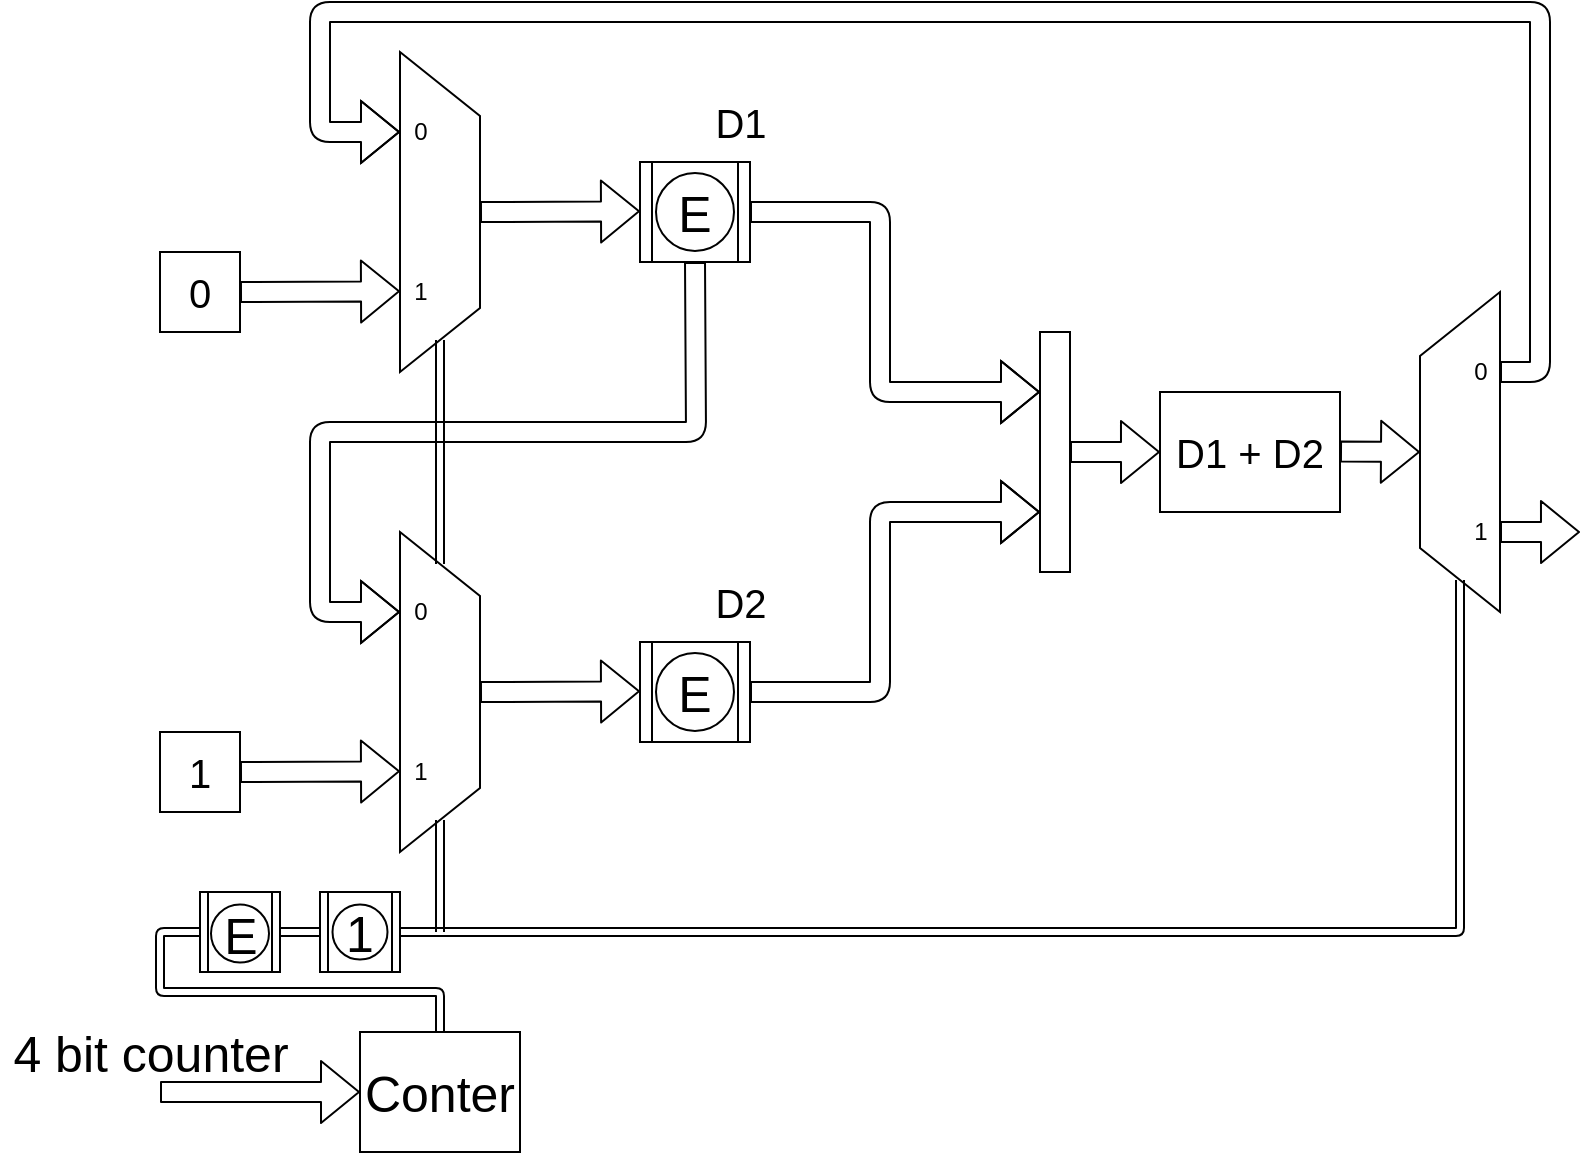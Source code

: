 <mxfile version="13.0.8" type="github">
  <diagram id="fY0UZV4uq_SsJCc8fmkN" name="Page-1">
    <mxGraphModel dx="1185" dy="607" grid="0" gridSize="10" guides="1" tooltips="1" connect="1" arrows="1" fold="1" page="1" pageScale="1" pageWidth="850" pageHeight="1100" math="0" shadow="0">
      <root>
        <mxCell id="0" />
        <mxCell id="1" parent="0" />
        <mxCell id="8qlsIKN1Z4obL5L-YZPS-1" value="" style="shape=trapezoid;perimeter=trapezoidPerimeter;whiteSpace=wrap;html=1;direction=south;" parent="1" vertex="1">
          <mxGeometry x="200" y="120" width="40" height="160" as="geometry" />
        </mxCell>
        <mxCell id="8qlsIKN1Z4obL5L-YZPS-2" value="0" style="text;html=1;align=center;verticalAlign=middle;resizable=0;points=[];autosize=1;" parent="1" vertex="1">
          <mxGeometry x="200" y="150" width="20" height="20" as="geometry" />
        </mxCell>
        <mxCell id="8qlsIKN1Z4obL5L-YZPS-3" value="1" style="text;html=1;align=center;verticalAlign=middle;resizable=0;points=[];autosize=1;" parent="1" vertex="1">
          <mxGeometry x="200" y="230" width="20" height="20" as="geometry" />
        </mxCell>
        <mxCell id="8qlsIKN1Z4obL5L-YZPS-4" value="" style="shape=trapezoid;perimeter=trapezoidPerimeter;whiteSpace=wrap;html=1;direction=south;" parent="1" vertex="1">
          <mxGeometry x="200" y="360" width="40" height="160" as="geometry" />
        </mxCell>
        <mxCell id="8qlsIKN1Z4obL5L-YZPS-5" value="0" style="text;html=1;align=center;verticalAlign=middle;resizable=0;points=[];autosize=1;" parent="1" vertex="1">
          <mxGeometry x="200" y="390" width="20" height="20" as="geometry" />
        </mxCell>
        <mxCell id="8qlsIKN1Z4obL5L-YZPS-6" value="1" style="text;html=1;align=center;verticalAlign=middle;resizable=0;points=[];autosize=1;" parent="1" vertex="1">
          <mxGeometry x="200" y="470" width="20" height="20" as="geometry" />
        </mxCell>
        <mxCell id="8qlsIKN1Z4obL5L-YZPS-7" value="" style="shape=process;whiteSpace=wrap;html=1;backgroundOutline=1;" parent="1" vertex="1">
          <mxGeometry x="320" y="415" width="55" height="50" as="geometry" />
        </mxCell>
        <mxCell id="8qlsIKN1Z4obL5L-YZPS-8" value="" style="shape=process;whiteSpace=wrap;html=1;backgroundOutline=1;" parent="1" vertex="1">
          <mxGeometry x="320" y="175" width="55" height="50" as="geometry" />
        </mxCell>
        <mxCell id="8qlsIKN1Z4obL5L-YZPS-13" value="" style="shape=flexArrow;endArrow=classic;html=1;exitX=0.5;exitY=0;exitDx=0;exitDy=0;" parent="1" source="8qlsIKN1Z4obL5L-YZPS-1" edge="1">
          <mxGeometry width="50" height="50" relative="1" as="geometry">
            <mxPoint x="260" y="199.66" as="sourcePoint" />
            <mxPoint x="320" y="199.66" as="targetPoint" />
          </mxGeometry>
        </mxCell>
        <mxCell id="8qlsIKN1Z4obL5L-YZPS-14" value="" style="shape=flexArrow;endArrow=classic;html=1;exitX=0.5;exitY=0;exitDx=0;exitDy=0;" parent="1" edge="1">
          <mxGeometry width="50" height="50" relative="1" as="geometry">
            <mxPoint x="240" y="440" as="sourcePoint" />
            <mxPoint x="320" y="439.66" as="targetPoint" />
          </mxGeometry>
        </mxCell>
        <mxCell id="8qlsIKN1Z4obL5L-YZPS-15" value="" style="shape=flexArrow;endArrow=classic;html=1;exitX=0.5;exitY=0;exitDx=0;exitDy=0;" parent="1" edge="1">
          <mxGeometry width="50" height="50" relative="1" as="geometry">
            <mxPoint x="120" y="480.0" as="sourcePoint" />
            <mxPoint x="200" y="479.66" as="targetPoint" />
          </mxGeometry>
        </mxCell>
        <mxCell id="8qlsIKN1Z4obL5L-YZPS-16" value="" style="shape=flexArrow;endArrow=classic;html=1;exitX=0.5;exitY=0;exitDx=0;exitDy=0;" parent="1" edge="1">
          <mxGeometry width="50" height="50" relative="1" as="geometry">
            <mxPoint x="120" y="240.0" as="sourcePoint" />
            <mxPoint x="200" y="239.66" as="targetPoint" />
          </mxGeometry>
        </mxCell>
        <mxCell id="8qlsIKN1Z4obL5L-YZPS-17" value="1" style="whiteSpace=wrap;html=1;aspect=fixed;fontSize=20;" parent="1" vertex="1">
          <mxGeometry x="80" y="460" width="40" height="40" as="geometry" />
        </mxCell>
        <mxCell id="8qlsIKN1Z4obL5L-YZPS-18" value="0" style="whiteSpace=wrap;html=1;aspect=fixed;fontSize=20;" parent="1" vertex="1">
          <mxGeometry x="80" y="220" width="40" height="40" as="geometry" />
        </mxCell>
        <mxCell id="8qlsIKN1Z4obL5L-YZPS-21" value="" style="rounded=0;whiteSpace=wrap;html=1;fontSize=25;direction=south;" parent="1" vertex="1">
          <mxGeometry x="520" y="260" width="15" height="120" as="geometry" />
        </mxCell>
        <mxCell id="8qlsIKN1Z4obL5L-YZPS-22" value="" style="shape=flexArrow;endArrow=classic;html=1;exitX=0.5;exitY=0;exitDx=0;exitDy=0;entryX=0.25;entryY=1;entryDx=0;entryDy=0;" parent="1" target="8qlsIKN1Z4obL5L-YZPS-21" edge="1">
          <mxGeometry width="50" height="50" relative="1" as="geometry">
            <mxPoint x="375" y="200.05" as="sourcePoint" />
            <mxPoint x="455" y="199.71" as="targetPoint" />
            <Array as="points">
              <mxPoint x="440" y="200" />
              <mxPoint x="440" y="290" />
            </Array>
          </mxGeometry>
        </mxCell>
        <mxCell id="8qlsIKN1Z4obL5L-YZPS-23" value="" style="shape=flexArrow;endArrow=classic;html=1;exitX=0.5;exitY=0;exitDx=0;exitDy=0;entryX=0.75;entryY=1;entryDx=0;entryDy=0;" parent="1" target="8qlsIKN1Z4obL5L-YZPS-21" edge="1">
          <mxGeometry width="50" height="50" relative="1" as="geometry">
            <mxPoint x="375" y="440.05" as="sourcePoint" />
            <mxPoint x="455" y="439.71" as="targetPoint" />
            <Array as="points">
              <mxPoint x="440" y="440" />
              <mxPoint x="440" y="350" />
            </Array>
          </mxGeometry>
        </mxCell>
        <mxCell id="8qlsIKN1Z4obL5L-YZPS-24" value="" style="shape=flexArrow;endArrow=classic;html=1;exitX=0.5;exitY=0;exitDx=0;exitDy=0;" parent="1" edge="1">
          <mxGeometry width="50" height="50" relative="1" as="geometry">
            <mxPoint x="535" y="320.05" as="sourcePoint" />
            <mxPoint x="580" y="320" as="targetPoint" />
          </mxGeometry>
        </mxCell>
        <mxCell id="8qlsIKN1Z4obL5L-YZPS-25" value="" style="shape=flexArrow;endArrow=classic;html=1;fontSize=53;exitX=0.5;exitY=1;exitDx=0;exitDy=0;entryX=0.25;entryY=1;entryDx=0;entryDy=0;" parent="1" source="8qlsIKN1Z4obL5L-YZPS-8" target="8qlsIKN1Z4obL5L-YZPS-4" edge="1">
          <mxGeometry width="50" height="50" relative="1" as="geometry">
            <mxPoint x="340" y="350" as="sourcePoint" />
            <mxPoint x="390" y="300" as="targetPoint" />
            <Array as="points">
              <mxPoint x="348" y="310" />
              <mxPoint x="160" y="310" />
              <mxPoint x="160" y="400" />
            </Array>
          </mxGeometry>
        </mxCell>
        <mxCell id="8qlsIKN1Z4obL5L-YZPS-26" value="D1" style="text;html=1;align=center;verticalAlign=middle;resizable=0;points=[];autosize=1;fontSize=20;" parent="1" vertex="1">
          <mxGeometry x="350" y="140" width="40" height="30" as="geometry" />
        </mxCell>
        <mxCell id="8qlsIKN1Z4obL5L-YZPS-27" value="D2" style="text;html=1;align=center;verticalAlign=middle;resizable=0;points=[];autosize=1;fontSize=20;" parent="1" vertex="1">
          <mxGeometry x="350" y="380" width="40" height="30" as="geometry" />
        </mxCell>
        <mxCell id="8qlsIKN1Z4obL5L-YZPS-28" value="D1 + D2" style="rounded=0;whiteSpace=wrap;html=1;fontSize=20;" parent="1" vertex="1">
          <mxGeometry x="580" y="290" width="90" height="60" as="geometry" />
        </mxCell>
        <mxCell id="8qlsIKN1Z4obL5L-YZPS-29" value="" style="shape=trapezoid;perimeter=trapezoidPerimeter;whiteSpace=wrap;html=1;direction=north;" parent="1" vertex="1">
          <mxGeometry x="710" y="240" width="40" height="160" as="geometry" />
        </mxCell>
        <mxCell id="8qlsIKN1Z4obL5L-YZPS-30" value="" style="shape=flexArrow;endArrow=classic;html=1;exitX=0.5;exitY=0;exitDx=0;exitDy=0;entryX=0.5;entryY=0;entryDx=0;entryDy=0;" parent="1" target="8qlsIKN1Z4obL5L-YZPS-29" edge="1">
          <mxGeometry width="50" height="50" relative="1" as="geometry">
            <mxPoint x="670" y="319.76" as="sourcePoint" />
            <mxPoint x="715" y="319.71" as="targetPoint" />
          </mxGeometry>
        </mxCell>
        <mxCell id="8qlsIKN1Z4obL5L-YZPS-31" value="" style="shape=flexArrow;endArrow=classic;html=1;fontSize=20;exitX=0.75;exitY=1;exitDx=0;exitDy=0;entryX=0.25;entryY=1;entryDx=0;entryDy=0;" parent="1" source="8qlsIKN1Z4obL5L-YZPS-29" target="8qlsIKN1Z4obL5L-YZPS-1" edge="1">
          <mxGeometry width="50" height="50" relative="1" as="geometry">
            <mxPoint x="770" y="260" as="sourcePoint" />
            <mxPoint x="150" y="100" as="targetPoint" />
            <Array as="points">
              <mxPoint x="770" y="280" />
              <mxPoint x="770" y="100" />
              <mxPoint x="160" y="100" />
              <mxPoint x="160" y="160" />
            </Array>
          </mxGeometry>
        </mxCell>
        <mxCell id="8qlsIKN1Z4obL5L-YZPS-34" value="" style="shape=link;html=1;fontSize=20;exitX=0;exitY=0.5;exitDx=0;exitDy=0;entryX=1;entryY=0.5;entryDx=0;entryDy=0;" parent="1" source="8qlsIKN1Z4obL5L-YZPS-4" target="8qlsIKN1Z4obL5L-YZPS-1" edge="1">
          <mxGeometry width="50" height="50" relative="1" as="geometry">
            <mxPoint x="250" y="290" as="sourcePoint" />
            <mxPoint x="300" y="240" as="targetPoint" />
          </mxGeometry>
        </mxCell>
        <mxCell id="8qlsIKN1Z4obL5L-YZPS-35" value="" style="shape=link;html=1;fontSize=20;entryX=0;entryY=0.5;entryDx=0;entryDy=0;" parent="1" target="8qlsIKN1Z4obL5L-YZPS-29" edge="1">
          <mxGeometry width="50" height="50" relative="1" as="geometry">
            <mxPoint x="200" y="560" as="sourcePoint" />
            <mxPoint x="760" y="430" as="targetPoint" />
            <Array as="points">
              <mxPoint x="730" y="560" />
            </Array>
          </mxGeometry>
        </mxCell>
        <mxCell id="8qlsIKN1Z4obL5L-YZPS-36" value="" style="shape=link;html=1;fontSize=20;entryX=1;entryY=0.5;entryDx=0;entryDy=0;" parent="1" target="8qlsIKN1Z4obL5L-YZPS-4" edge="1">
          <mxGeometry width="50" height="50" relative="1" as="geometry">
            <mxPoint x="220" y="560" as="sourcePoint" />
            <mxPoint x="310" y="500" as="targetPoint" />
          </mxGeometry>
        </mxCell>
        <mxCell id="8qlsIKN1Z4obL5L-YZPS-37" value="1" style="text;html=1;align=center;verticalAlign=middle;resizable=0;points=[];autosize=1;" parent="1" vertex="1">
          <mxGeometry x="730" y="350" width="20" height="20" as="geometry" />
        </mxCell>
        <mxCell id="8qlsIKN1Z4obL5L-YZPS-38" value="0" style="text;html=1;align=center;verticalAlign=middle;resizable=0;points=[];autosize=1;" parent="1" vertex="1">
          <mxGeometry x="730" y="270" width="20" height="20" as="geometry" />
        </mxCell>
        <mxCell id="8qlsIKN1Z4obL5L-YZPS-39" value="" style="shape=flexArrow;endArrow=classic;html=1;exitX=0.5;exitY=0;exitDx=0;exitDy=0;" parent="1" edge="1">
          <mxGeometry width="50" height="50" relative="1" as="geometry">
            <mxPoint x="750" y="360.05" as="sourcePoint" />
            <mxPoint x="790" y="360" as="targetPoint" />
          </mxGeometry>
        </mxCell>
        <mxCell id="8qlsIKN1Z4obL5L-YZPS-41" value="" style="shape=process;whiteSpace=wrap;html=1;backgroundOutline=1;" parent="1" vertex="1">
          <mxGeometry x="160" y="540" width="40" height="40" as="geometry" />
        </mxCell>
        <mxCell id="8qlsIKN1Z4obL5L-YZPS-42" value="1" style="ellipse;whiteSpace=wrap;html=1;aspect=fixed;fontSize=25;" parent="1" vertex="1">
          <mxGeometry x="166.25" y="546.25" width="27.5" height="27.5" as="geometry" />
        </mxCell>
        <mxCell id="8qlsIKN1Z4obL5L-YZPS-43" value="" style="shape=link;html=1;fontSize=25;entryX=0;entryY=0.5;entryDx=0;entryDy=0;" parent="1" target="8qlsIKN1Z4obL5L-YZPS-41" edge="1">
          <mxGeometry width="50" height="50" relative="1" as="geometry">
            <mxPoint x="140" y="560" as="sourcePoint" />
            <mxPoint x="100" y="530" as="targetPoint" />
          </mxGeometry>
        </mxCell>
        <mxCell id="3TkknlBpfEdFCjy8pQpq-1" value="" style="shape=process;whiteSpace=wrap;html=1;backgroundOutline=1;" vertex="1" parent="1">
          <mxGeometry x="100" y="540" width="40" height="40" as="geometry" />
        </mxCell>
        <mxCell id="3TkknlBpfEdFCjy8pQpq-3" value="" style="shape=link;html=1;fontSize=25;exitX=0;exitY=0.5;exitDx=0;exitDy=0;entryX=0.5;entryY=0;entryDx=0;entryDy=0;" edge="1" parent="1" source="3TkknlBpfEdFCjy8pQpq-1" target="3TkknlBpfEdFCjy8pQpq-4">
          <mxGeometry width="50" height="50" relative="1" as="geometry">
            <mxPoint x="60" y="560" as="sourcePoint" />
            <mxPoint x="240" y="600" as="targetPoint" />
            <Array as="points">
              <mxPoint x="80" y="560" />
              <mxPoint x="80" y="590" />
              <mxPoint x="220" y="590" />
            </Array>
          </mxGeometry>
        </mxCell>
        <mxCell id="3TkknlBpfEdFCjy8pQpq-4" value="Conter" style="rounded=0;whiteSpace=wrap;html=1;fontSize=25;" vertex="1" parent="1">
          <mxGeometry x="180" y="610" width="80" height="60" as="geometry" />
        </mxCell>
        <mxCell id="3TkknlBpfEdFCjy8pQpq-5" value="" style="shape=flexArrow;endArrow=classic;html=1;fontSize=25;" edge="1" parent="1">
          <mxGeometry width="50" height="50" relative="1" as="geometry">
            <mxPoint x="80" y="640" as="sourcePoint" />
            <mxPoint x="180" y="640" as="targetPoint" />
          </mxGeometry>
        </mxCell>
        <mxCell id="3TkknlBpfEdFCjy8pQpq-8" value="4 bit counter" style="text;html=1;align=center;verticalAlign=middle;resizable=0;points=[];autosize=1;fontSize=25;" vertex="1" parent="1">
          <mxGeometry y="600" width="150" height="40" as="geometry" />
        </mxCell>
        <mxCell id="3TkknlBpfEdFCjy8pQpq-9" value="E" style="ellipse;whiteSpace=wrap;html=1;aspect=fixed;fontSize=25;" vertex="1" parent="1">
          <mxGeometry x="105.5" y="546.25" width="29" height="29" as="geometry" />
        </mxCell>
        <mxCell id="3TkknlBpfEdFCjy8pQpq-11" value="E" style="ellipse;whiteSpace=wrap;html=1;aspect=fixed;fontSize=25;" vertex="1" parent="1">
          <mxGeometry x="328" y="420.5" width="39" height="39" as="geometry" />
        </mxCell>
        <mxCell id="3TkknlBpfEdFCjy8pQpq-12" value="E" style="ellipse;whiteSpace=wrap;html=1;aspect=fixed;fontSize=25;" vertex="1" parent="1">
          <mxGeometry x="328" y="180.5" width="39" height="39" as="geometry" />
        </mxCell>
      </root>
    </mxGraphModel>
  </diagram>
</mxfile>
